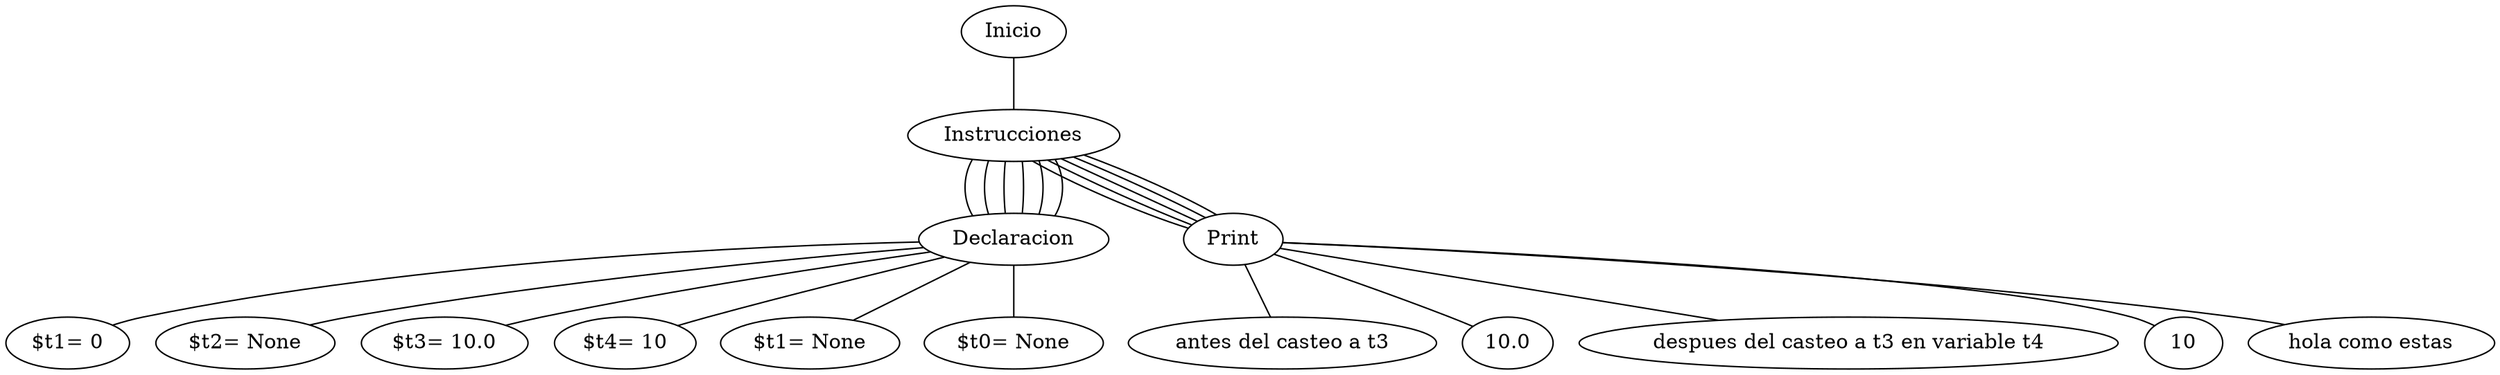 graph "" {n000 ;
n000 [label="Inicio"] ;
n000 -- n001;
n001 [label="Instrucciones"] ;
n001 -- n003;
n003 [label="Declaracion"] ;
n003 -- n004;
n004 [label="$t1= 0"] ;
n001 -- n003;
n003 [label="Declaracion"] ;
n003 -- n005;
n005 [label="$t2= None"] ;
n001 -- n003;
n003 [label="Declaracion"] ;
n003 -- n006;
n006 [label="$t3= 10.0"] ;
n001 -- n002;
n002 [label="Print"] ;
n002 -- n007;
n007 [label="antes del casteo a t3"] ;
n001 -- n002;
n002 [label="Print"] ;
n002 -- n008;
n008 [label="10.0"] ;
n001 -- n003;
n003 [label="Declaracion"] ;
n003 -- n009;
n009 [label="$t4= 10"] ;
n001 -- n002;
n002 [label="Print"] ;
n002 -- n0010;
n0010 [label="despues del casteo a t3 en variable t4"] ;
n001 -- n002;
n002 [label="Print"] ;
n002 -- n0011;
n0011 [label="10"] ;
n001 -- n002;
n002 [label="Print"] ;
n002 -- n0012;
n0012 [label="hola como estas"] ;
n001 -- n003;
n003 [label="Declaracion"] ;
n003 -- n0013;
n0013 [label="$t1= None"] ;
n001 -- n003;
n003 [label="Declaracion"] ;
n003 -- n0014;
n0014 [label="$t0= None"] ;
}